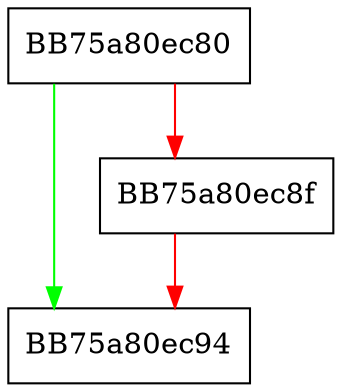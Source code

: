 digraph GetLastResource {
  node [shape="box"];
  graph [splines=ortho];
  BB75a80ec80 -> BB75a80ec94 [color="green"];
  BB75a80ec80 -> BB75a80ec8f [color="red"];
  BB75a80ec8f -> BB75a80ec94 [color="red"];
}